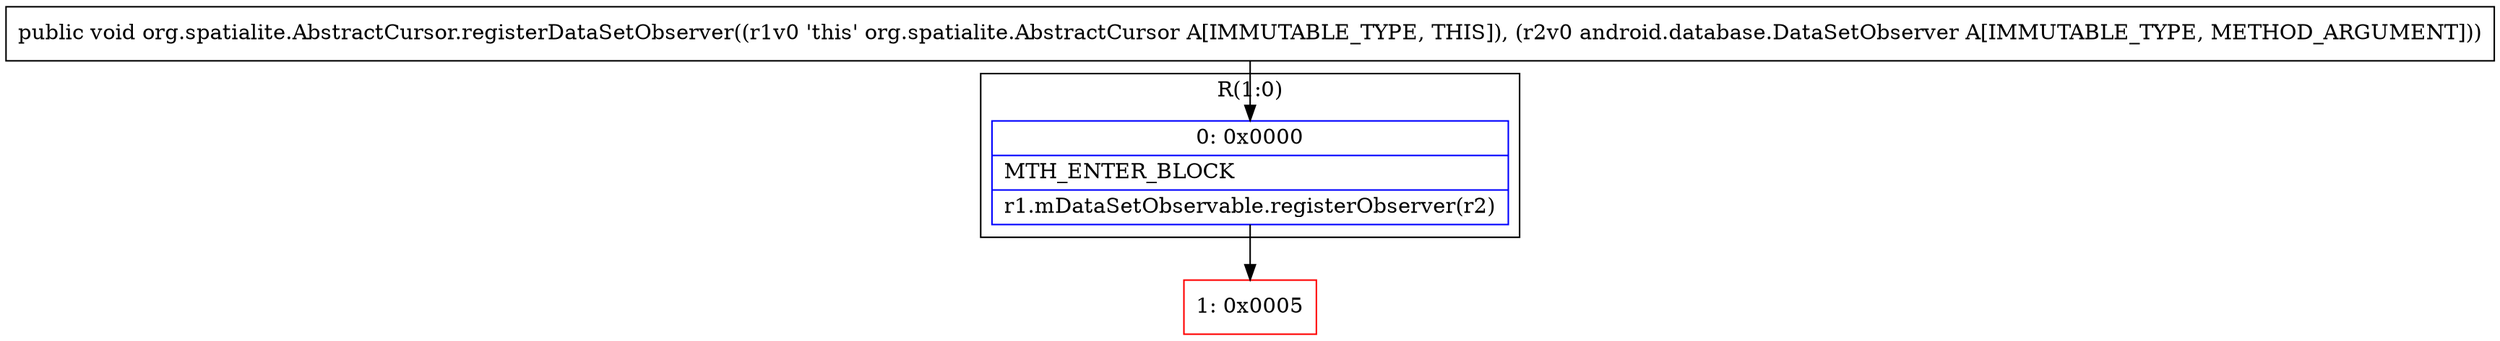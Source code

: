 digraph "CFG fororg.spatialite.AbstractCursor.registerDataSetObserver(Landroid\/database\/DataSetObserver;)V" {
subgraph cluster_Region_337294894 {
label = "R(1:0)";
node [shape=record,color=blue];
Node_0 [shape=record,label="{0\:\ 0x0000|MTH_ENTER_BLOCK\l|r1.mDataSetObservable.registerObserver(r2)\l}"];
}
Node_1 [shape=record,color=red,label="{1\:\ 0x0005}"];
MethodNode[shape=record,label="{public void org.spatialite.AbstractCursor.registerDataSetObserver((r1v0 'this' org.spatialite.AbstractCursor A[IMMUTABLE_TYPE, THIS]), (r2v0 android.database.DataSetObserver A[IMMUTABLE_TYPE, METHOD_ARGUMENT])) }"];
MethodNode -> Node_0;
Node_0 -> Node_1;
}

